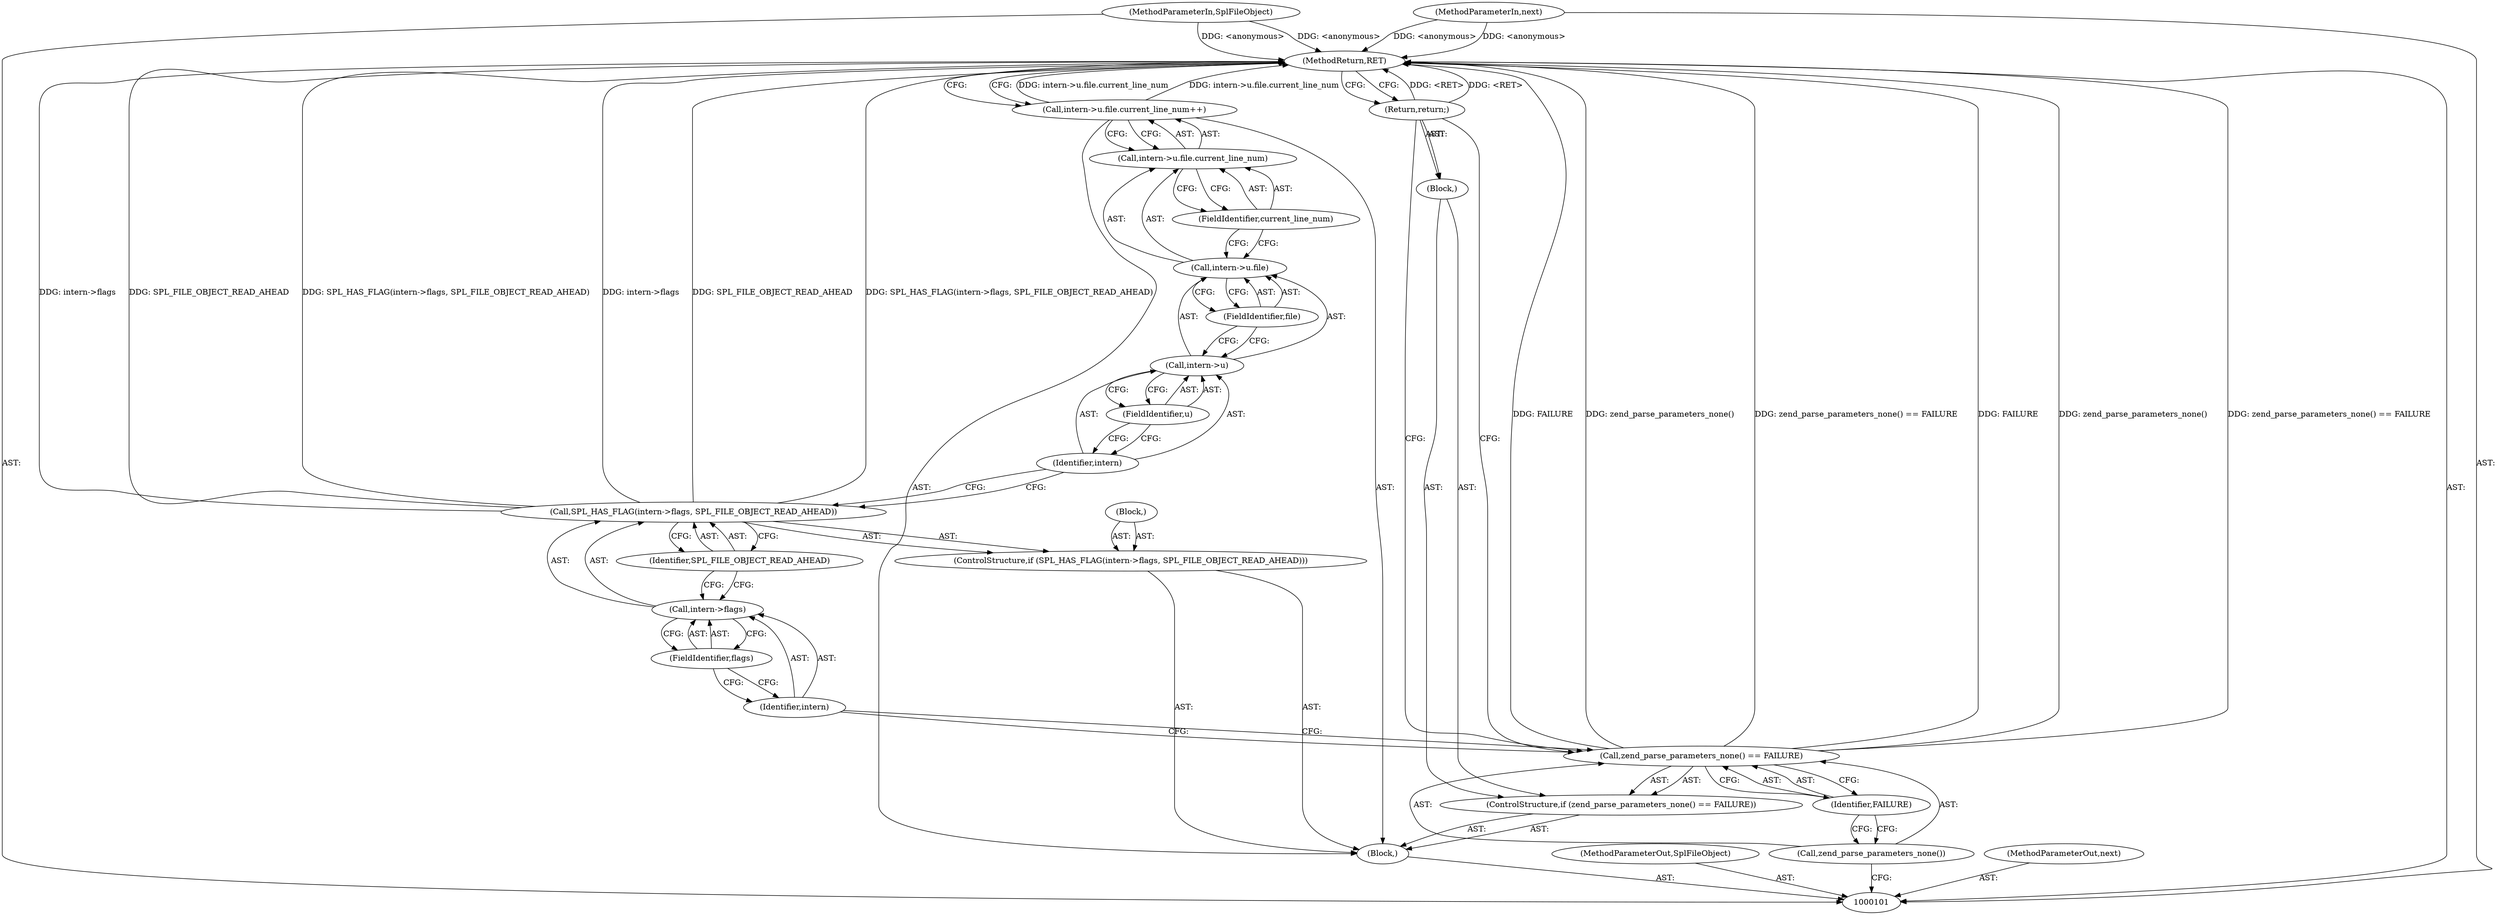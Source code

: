 digraph "0_php-src_7245bff300d3fa8bacbef7897ff080a6f1c23eba?w=1_30" {
"1000126" [label="(MethodReturn,RET)"];
"1000102" [label="(MethodParameterIn,SplFileObject)"];
"1000160" [label="(MethodParameterOut,SplFileObject)"];
"1000103" [label="(MethodParameterIn,next)"];
"1000161" [label="(MethodParameterOut,next)"];
"1000111" [label="(ControlStructure,if (SPL_HAS_FLAG(intern->flags, SPL_FILE_OBJECT_READ_AHEAD)))"];
"1000113" [label="(Call,intern->flags)"];
"1000114" [label="(Identifier,intern)"];
"1000115" [label="(FieldIdentifier,flags)"];
"1000116" [label="(Identifier,SPL_FILE_OBJECT_READ_AHEAD)"];
"1000112" [label="(Call,SPL_HAS_FLAG(intern->flags, SPL_FILE_OBJECT_READ_AHEAD))"];
"1000117" [label="(Block,)"];
"1000118" [label="(Call,intern->u.file.current_line_num++)"];
"1000119" [label="(Call,intern->u.file.current_line_num)"];
"1000120" [label="(Call,intern->u.file)"];
"1000121" [label="(Call,intern->u)"];
"1000122" [label="(Identifier,intern)"];
"1000124" [label="(FieldIdentifier,file)"];
"1000125" [label="(FieldIdentifier,current_line_num)"];
"1000123" [label="(FieldIdentifier,u)"];
"1000104" [label="(Block,)"];
"1000105" [label="(ControlStructure,if (zend_parse_parameters_none() == FAILURE))"];
"1000108" [label="(Identifier,FAILURE)"];
"1000109" [label="(Block,)"];
"1000106" [label="(Call,zend_parse_parameters_none() == FAILURE)"];
"1000107" [label="(Call,zend_parse_parameters_none())"];
"1000110" [label="(Return,return;)"];
"1000126" -> "1000101"  [label="AST: "];
"1000126" -> "1000110"  [label="CFG: "];
"1000126" -> "1000118"  [label="CFG: "];
"1000110" -> "1000126"  [label="DDG: <RET>"];
"1000106" -> "1000126"  [label="DDG: FAILURE"];
"1000106" -> "1000126"  [label="DDG: zend_parse_parameters_none()"];
"1000106" -> "1000126"  [label="DDG: zend_parse_parameters_none() == FAILURE"];
"1000103" -> "1000126"  [label="DDG: <anonymous>"];
"1000112" -> "1000126"  [label="DDG: intern->flags"];
"1000112" -> "1000126"  [label="DDG: SPL_FILE_OBJECT_READ_AHEAD"];
"1000112" -> "1000126"  [label="DDG: SPL_HAS_FLAG(intern->flags, SPL_FILE_OBJECT_READ_AHEAD)"];
"1000118" -> "1000126"  [label="DDG: intern->u.file.current_line_num"];
"1000102" -> "1000126"  [label="DDG: <anonymous>"];
"1000102" -> "1000101"  [label="AST: "];
"1000102" -> "1000126"  [label="DDG: <anonymous>"];
"1000160" -> "1000101"  [label="AST: "];
"1000103" -> "1000101"  [label="AST: "];
"1000103" -> "1000126"  [label="DDG: <anonymous>"];
"1000161" -> "1000101"  [label="AST: "];
"1000111" -> "1000104"  [label="AST: "];
"1000112" -> "1000111"  [label="AST: "];
"1000117" -> "1000111"  [label="AST: "];
"1000113" -> "1000112"  [label="AST: "];
"1000113" -> "1000115"  [label="CFG: "];
"1000114" -> "1000113"  [label="AST: "];
"1000115" -> "1000113"  [label="AST: "];
"1000116" -> "1000113"  [label="CFG: "];
"1000114" -> "1000113"  [label="AST: "];
"1000114" -> "1000106"  [label="CFG: "];
"1000115" -> "1000114"  [label="CFG: "];
"1000115" -> "1000113"  [label="AST: "];
"1000115" -> "1000114"  [label="CFG: "];
"1000113" -> "1000115"  [label="CFG: "];
"1000116" -> "1000112"  [label="AST: "];
"1000116" -> "1000113"  [label="CFG: "];
"1000112" -> "1000116"  [label="CFG: "];
"1000112" -> "1000111"  [label="AST: "];
"1000112" -> "1000116"  [label="CFG: "];
"1000113" -> "1000112"  [label="AST: "];
"1000116" -> "1000112"  [label="AST: "];
"1000122" -> "1000112"  [label="CFG: "];
"1000112" -> "1000126"  [label="DDG: intern->flags"];
"1000112" -> "1000126"  [label="DDG: SPL_FILE_OBJECT_READ_AHEAD"];
"1000112" -> "1000126"  [label="DDG: SPL_HAS_FLAG(intern->flags, SPL_FILE_OBJECT_READ_AHEAD)"];
"1000117" -> "1000111"  [label="AST: "];
"1000118" -> "1000104"  [label="AST: "];
"1000118" -> "1000119"  [label="CFG: "];
"1000119" -> "1000118"  [label="AST: "];
"1000126" -> "1000118"  [label="CFG: "];
"1000118" -> "1000126"  [label="DDG: intern->u.file.current_line_num"];
"1000119" -> "1000118"  [label="AST: "];
"1000119" -> "1000125"  [label="CFG: "];
"1000120" -> "1000119"  [label="AST: "];
"1000125" -> "1000119"  [label="AST: "];
"1000118" -> "1000119"  [label="CFG: "];
"1000120" -> "1000119"  [label="AST: "];
"1000120" -> "1000124"  [label="CFG: "];
"1000121" -> "1000120"  [label="AST: "];
"1000124" -> "1000120"  [label="AST: "];
"1000125" -> "1000120"  [label="CFG: "];
"1000121" -> "1000120"  [label="AST: "];
"1000121" -> "1000123"  [label="CFG: "];
"1000122" -> "1000121"  [label="AST: "];
"1000123" -> "1000121"  [label="AST: "];
"1000124" -> "1000121"  [label="CFG: "];
"1000122" -> "1000121"  [label="AST: "];
"1000122" -> "1000112"  [label="CFG: "];
"1000123" -> "1000122"  [label="CFG: "];
"1000124" -> "1000120"  [label="AST: "];
"1000124" -> "1000121"  [label="CFG: "];
"1000120" -> "1000124"  [label="CFG: "];
"1000125" -> "1000119"  [label="AST: "];
"1000125" -> "1000120"  [label="CFG: "];
"1000119" -> "1000125"  [label="CFG: "];
"1000123" -> "1000121"  [label="AST: "];
"1000123" -> "1000122"  [label="CFG: "];
"1000121" -> "1000123"  [label="CFG: "];
"1000104" -> "1000101"  [label="AST: "];
"1000105" -> "1000104"  [label="AST: "];
"1000111" -> "1000104"  [label="AST: "];
"1000118" -> "1000104"  [label="AST: "];
"1000105" -> "1000104"  [label="AST: "];
"1000106" -> "1000105"  [label="AST: "];
"1000109" -> "1000105"  [label="AST: "];
"1000108" -> "1000106"  [label="AST: "];
"1000108" -> "1000107"  [label="CFG: "];
"1000106" -> "1000108"  [label="CFG: "];
"1000109" -> "1000105"  [label="AST: "];
"1000110" -> "1000109"  [label="AST: "];
"1000106" -> "1000105"  [label="AST: "];
"1000106" -> "1000108"  [label="CFG: "];
"1000107" -> "1000106"  [label="AST: "];
"1000108" -> "1000106"  [label="AST: "];
"1000110" -> "1000106"  [label="CFG: "];
"1000114" -> "1000106"  [label="CFG: "];
"1000106" -> "1000126"  [label="DDG: FAILURE"];
"1000106" -> "1000126"  [label="DDG: zend_parse_parameters_none()"];
"1000106" -> "1000126"  [label="DDG: zend_parse_parameters_none() == FAILURE"];
"1000107" -> "1000106"  [label="AST: "];
"1000107" -> "1000101"  [label="CFG: "];
"1000108" -> "1000107"  [label="CFG: "];
"1000110" -> "1000109"  [label="AST: "];
"1000110" -> "1000106"  [label="CFG: "];
"1000126" -> "1000110"  [label="CFG: "];
"1000110" -> "1000126"  [label="DDG: <RET>"];
}
